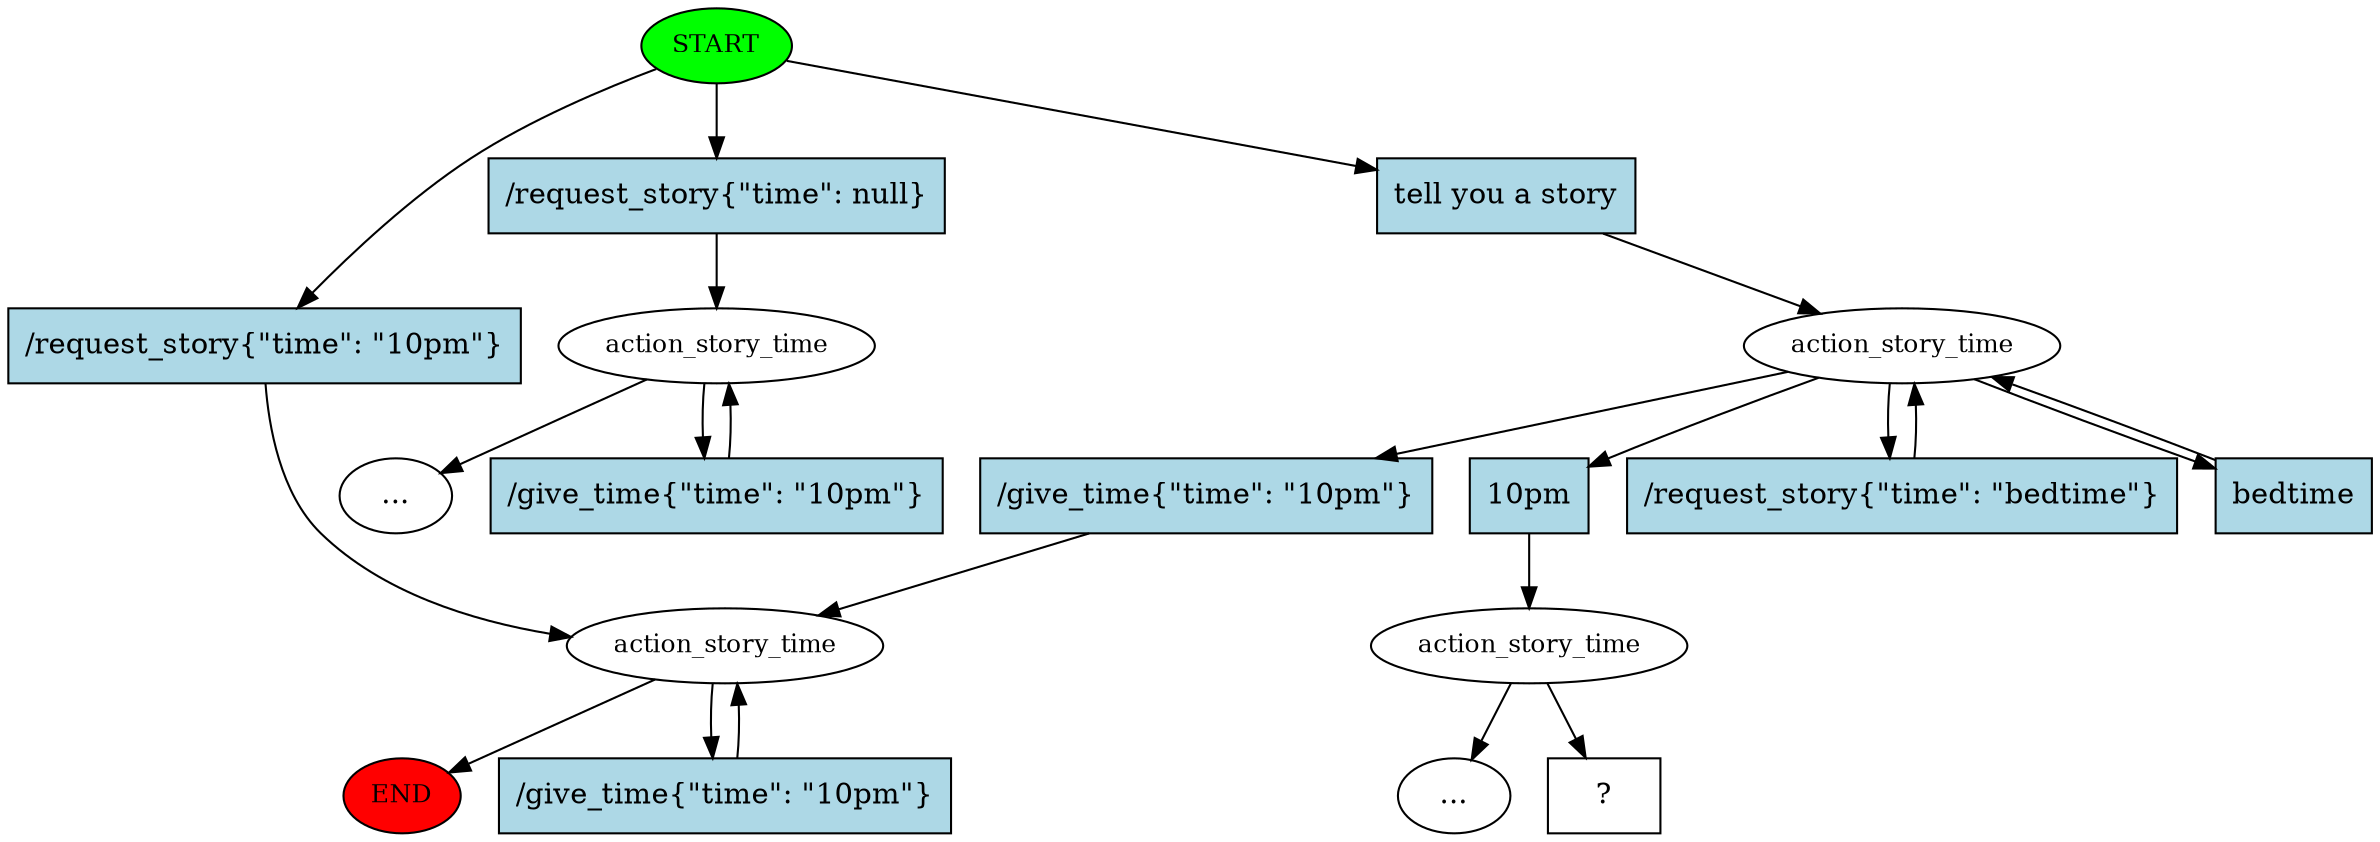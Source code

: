digraph  {
0 [class="start active", fillcolor=green, fontsize=12, label=START, style=filled];
"-1" [class=end, fillcolor=red, fontsize=12, label=END, style=filled];
1 [class="", fontsize=12, label=action_story_time];
3 [class="", fontsize=12, label=action_story_time];
"-3" [class=ellipsis, label="..."];
6 [class=active, fontsize=12, label=action_story_time];
10 [class=active, fontsize=12, label=action_story_time];
"-4" [class=ellipsis, label="..."];
15 [class="intent dashed active", label="  ?  ", shape=rect];
16 [class=intent, fillcolor=lightblue, label="/request_story\{\"time\":\ \"10pm\"\}", shape=rect, style=filled];
17 [class=intent, fillcolor=lightblue, label="/request_story\{\"time\":\ null\}", shape=rect, style=filled];
18 [class="intent active", fillcolor=lightblue, label="tell\ you\ a\ story", shape=rect, style=filled];
19 [class=intent, fillcolor=lightblue, label="/give_time\{\"time\":\ \"10pm\"\}", shape=rect, style=filled];
20 [class=intent, fillcolor=lightblue, label="/give_time\{\"time\":\ \"10pm\"\}", shape=rect, style=filled];
21 [class=intent, fillcolor=lightblue, label="/give_time\{\"time\":\ \"10pm\"\}", shape=rect, style=filled];
22 [class="intent active", fillcolor=lightblue, label="10pm", shape=rect, style=filled];
23 [class=intent, fillcolor=lightblue, label="/request_story\{\"time\":\ \"bedtime\"\}", shape=rect, style=filled];
24 [class="intent active", fillcolor=lightblue, label=bedtime, shape=rect, style=filled];
0 -> 16  [class="", key=0];
0 -> 17  [class="", key=0];
0 -> 18  [class=active, key=0];
1 -> "-1"  [class="", key=NONE, label=""];
1 -> 19  [class="", key=0];
3 -> "-3"  [class="", key=NONE, label=""];
3 -> 20  [class="", key=0];
6 -> 21  [class="", key=0];
6 -> 22  [class=active, key=0];
6 -> 23  [class="", key=0];
6 -> 24  [class=active, key=0];
10 -> "-4"  [class="", key=NONE, label=""];
10 -> 15  [class=active, key=NONE, label=""];
16 -> 1  [class="", key=0];
17 -> 3  [class="", key=0];
18 -> 6  [class=active, key=0];
19 -> 1  [class="", key=0];
20 -> 3  [class="", key=0];
21 -> 1  [class="", key=0];
22 -> 10  [class=active, key=0];
23 -> 6  [class="", key=0];
24 -> 6  [class=active, key=0];
}
